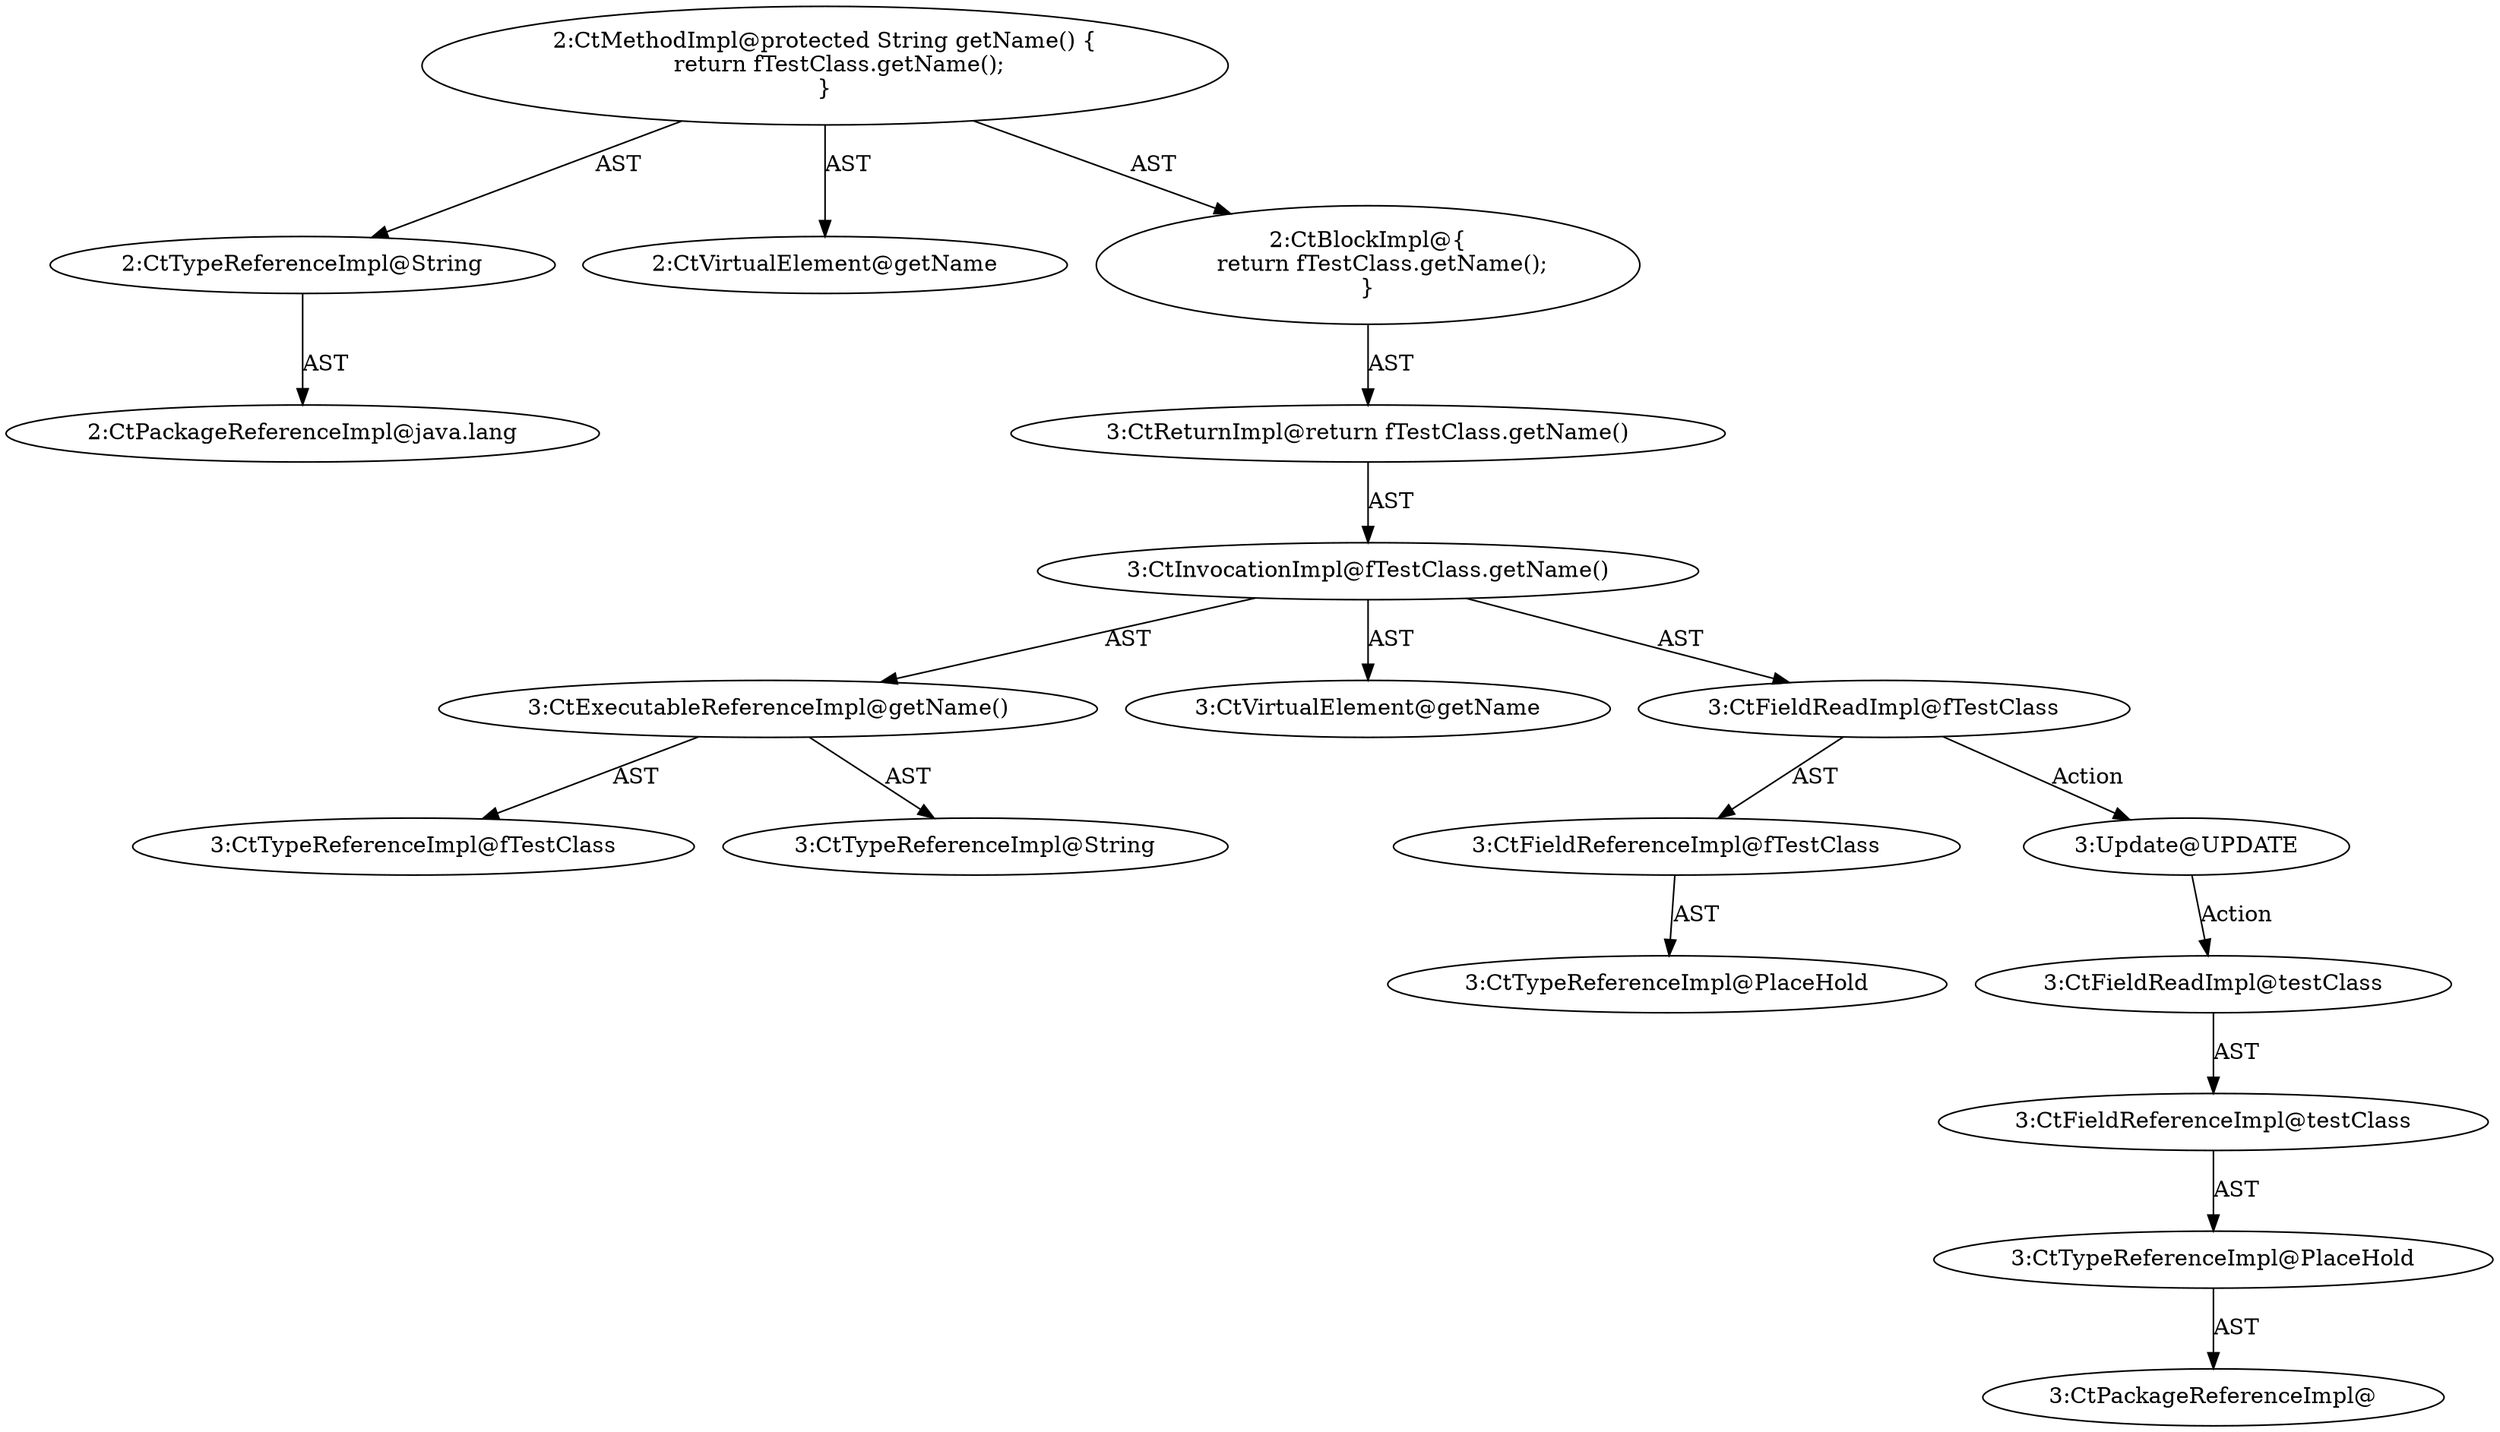 digraph "getName#?" {
0 [label="2:CtTypeReferenceImpl@String" shape=ellipse]
1 [label="2:CtPackageReferenceImpl@java.lang" shape=ellipse]
2 [label="2:CtVirtualElement@getName" shape=ellipse]
3 [label="3:CtExecutableReferenceImpl@getName()" shape=ellipse]
4 [label="3:CtTypeReferenceImpl@fTestClass" shape=ellipse]
5 [label="3:CtTypeReferenceImpl@String" shape=ellipse]
6 [label="3:CtVirtualElement@getName" shape=ellipse]
7 [label="3:CtFieldReferenceImpl@fTestClass" shape=ellipse]
8 [label="3:CtTypeReferenceImpl@PlaceHold" shape=ellipse]
9 [label="3:CtFieldReadImpl@fTestClass" shape=ellipse]
10 [label="3:CtInvocationImpl@fTestClass.getName()" shape=ellipse]
11 [label="3:CtReturnImpl@return fTestClass.getName()" shape=ellipse]
12 [label="2:CtBlockImpl@\{
    return fTestClass.getName();
\}" shape=ellipse]
13 [label="2:CtMethodImpl@protected String getName() \{
    return fTestClass.getName();
\}" shape=ellipse]
14 [label="3:Update@UPDATE" shape=ellipse]
15 [label="3:CtPackageReferenceImpl@" shape=ellipse]
16 [label="3:CtTypeReferenceImpl@PlaceHold" shape=ellipse]
17 [label="3:CtFieldReferenceImpl@testClass" shape=ellipse]
18 [label="3:CtFieldReadImpl@testClass" shape=ellipse]
0 -> 1 [label="AST"];
3 -> 4 [label="AST"];
3 -> 5 [label="AST"];
7 -> 8 [label="AST"];
9 -> 7 [label="AST"];
9 -> 14 [label="Action"];
10 -> 6 [label="AST"];
10 -> 9 [label="AST"];
10 -> 3 [label="AST"];
11 -> 10 [label="AST"];
12 -> 11 [label="AST"];
13 -> 2 [label="AST"];
13 -> 0 [label="AST"];
13 -> 12 [label="AST"];
14 -> 18 [label="Action"];
16 -> 15 [label="AST"];
17 -> 16 [label="AST"];
18 -> 17 [label="AST"];
}